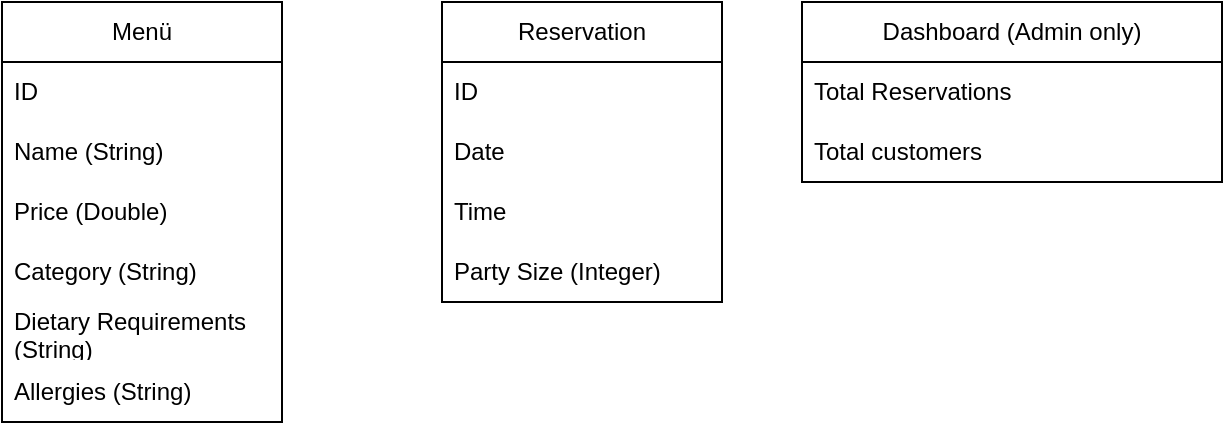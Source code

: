 <mxfile version="27.1.4">
  <diagram name="Seite-1" id="dNhwk4EgpiEUUm_5k74J">
    <mxGraphModel dx="1025" dy="481" grid="1" gridSize="10" guides="1" tooltips="1" connect="1" arrows="1" fold="1" page="1" pageScale="1" pageWidth="827" pageHeight="1169" math="0" shadow="0">
      <root>
        <mxCell id="0" />
        <mxCell id="1" parent="0" />
        <mxCell id="b-uZ1-6jpILjoQm_Em3R-1" value="Menü" style="swimlane;fontStyle=0;childLayout=stackLayout;horizontal=1;startSize=30;horizontalStack=0;resizeParent=1;resizeParentMax=0;resizeLast=0;collapsible=1;marginBottom=0;whiteSpace=wrap;html=1;" vertex="1" parent="1">
          <mxGeometry x="360" y="280" width="140" height="210" as="geometry">
            <mxRectangle x="-610" y="120" width="100" height="30" as="alternateBounds" />
          </mxGeometry>
        </mxCell>
        <mxCell id="b-uZ1-6jpILjoQm_Em3R-2" value="ID" style="text;strokeColor=none;fillColor=none;align=left;verticalAlign=middle;spacingLeft=4;spacingRight=4;overflow=hidden;points=[[0,0.5],[1,0.5]];portConstraint=eastwest;rotatable=0;whiteSpace=wrap;html=1;" vertex="1" parent="b-uZ1-6jpILjoQm_Em3R-1">
          <mxGeometry y="30" width="140" height="30" as="geometry" />
        </mxCell>
        <mxCell id="b-uZ1-6jpILjoQm_Em3R-3" value="Name (String)" style="text;strokeColor=none;fillColor=none;align=left;verticalAlign=middle;spacingLeft=4;spacingRight=4;overflow=hidden;points=[[0,0.5],[1,0.5]];portConstraint=eastwest;rotatable=0;whiteSpace=wrap;html=1;" vertex="1" parent="b-uZ1-6jpILjoQm_Em3R-1">
          <mxGeometry y="60" width="140" height="30" as="geometry" />
        </mxCell>
        <mxCell id="b-uZ1-6jpILjoQm_Em3R-4" value="Price (Double)" style="text;strokeColor=none;fillColor=none;align=left;verticalAlign=middle;spacingLeft=4;spacingRight=4;overflow=hidden;points=[[0,0.5],[1,0.5]];portConstraint=eastwest;rotatable=0;whiteSpace=wrap;html=1;" vertex="1" parent="b-uZ1-6jpILjoQm_Em3R-1">
          <mxGeometry y="90" width="140" height="30" as="geometry" />
        </mxCell>
        <mxCell id="b-uZ1-6jpILjoQm_Em3R-5" value="Category (String)" style="text;strokeColor=none;fillColor=none;align=left;verticalAlign=middle;spacingLeft=4;spacingRight=4;overflow=hidden;points=[[0,0.5],[1,0.5]];portConstraint=eastwest;rotatable=0;whiteSpace=wrap;html=1;" vertex="1" parent="b-uZ1-6jpILjoQm_Em3R-1">
          <mxGeometry y="120" width="140" height="30" as="geometry" />
        </mxCell>
        <mxCell id="b-uZ1-6jpILjoQm_Em3R-6" value="Dietary Requirements (String)" style="text;strokeColor=none;fillColor=none;align=left;verticalAlign=middle;spacingLeft=4;spacingRight=4;overflow=hidden;points=[[0,0.5],[1,0.5]];portConstraint=eastwest;rotatable=0;whiteSpace=wrap;html=1;" vertex="1" parent="b-uZ1-6jpILjoQm_Em3R-1">
          <mxGeometry y="150" width="140" height="30" as="geometry" />
        </mxCell>
        <mxCell id="b-uZ1-6jpILjoQm_Em3R-7" value="Allergies (String)" style="text;strokeColor=none;fillColor=none;align=left;verticalAlign=middle;spacingLeft=4;spacingRight=4;overflow=hidden;points=[[0,0.5],[1,0.5]];portConstraint=eastwest;rotatable=0;whiteSpace=wrap;html=1;" vertex="1" parent="b-uZ1-6jpILjoQm_Em3R-1">
          <mxGeometry y="180" width="140" height="30" as="geometry" />
        </mxCell>
        <mxCell id="b-uZ1-6jpILjoQm_Em3R-8" value="Reservation" style="swimlane;fontStyle=0;childLayout=stackLayout;horizontal=1;startSize=30;horizontalStack=0;resizeParent=1;resizeParentMax=0;resizeLast=0;collapsible=1;marginBottom=0;whiteSpace=wrap;html=1;" vertex="1" parent="1">
          <mxGeometry x="580" y="280" width="140" height="150" as="geometry">
            <mxRectangle x="-610" y="120" width="100" height="30" as="alternateBounds" />
          </mxGeometry>
        </mxCell>
        <mxCell id="b-uZ1-6jpILjoQm_Em3R-9" value="ID" style="text;strokeColor=none;fillColor=none;align=left;verticalAlign=middle;spacingLeft=4;spacingRight=4;overflow=hidden;points=[[0,0.5],[1,0.5]];portConstraint=eastwest;rotatable=0;whiteSpace=wrap;html=1;" vertex="1" parent="b-uZ1-6jpILjoQm_Em3R-8">
          <mxGeometry y="30" width="140" height="30" as="geometry" />
        </mxCell>
        <mxCell id="b-uZ1-6jpILjoQm_Em3R-10" value="Date" style="text;strokeColor=none;fillColor=none;align=left;verticalAlign=middle;spacingLeft=4;spacingRight=4;overflow=hidden;points=[[0,0.5],[1,0.5]];portConstraint=eastwest;rotatable=0;whiteSpace=wrap;html=1;" vertex="1" parent="b-uZ1-6jpILjoQm_Em3R-8">
          <mxGeometry y="60" width="140" height="30" as="geometry" />
        </mxCell>
        <mxCell id="b-uZ1-6jpILjoQm_Em3R-11" value="Time" style="text;strokeColor=none;fillColor=none;align=left;verticalAlign=middle;spacingLeft=4;spacingRight=4;overflow=hidden;points=[[0,0.5],[1,0.5]];portConstraint=eastwest;rotatable=0;whiteSpace=wrap;html=1;" vertex="1" parent="b-uZ1-6jpILjoQm_Em3R-8">
          <mxGeometry y="90" width="140" height="30" as="geometry" />
        </mxCell>
        <mxCell id="b-uZ1-6jpILjoQm_Em3R-12" value="Party Size (Integer)" style="text;strokeColor=none;fillColor=none;align=left;verticalAlign=middle;spacingLeft=4;spacingRight=4;overflow=hidden;points=[[0,0.5],[1,0.5]];portConstraint=eastwest;rotatable=0;whiteSpace=wrap;html=1;" vertex="1" parent="b-uZ1-6jpILjoQm_Em3R-8">
          <mxGeometry y="120" width="140" height="30" as="geometry" />
        </mxCell>
        <mxCell id="b-uZ1-6jpILjoQm_Em3R-13" value="Dashboard (Admin only)" style="swimlane;fontStyle=0;childLayout=stackLayout;horizontal=1;startSize=30;horizontalStack=0;resizeParent=1;resizeParentMax=0;resizeLast=0;collapsible=1;marginBottom=0;whiteSpace=wrap;html=1;" vertex="1" parent="1">
          <mxGeometry x="760" y="280" width="210" height="90" as="geometry" />
        </mxCell>
        <mxCell id="b-uZ1-6jpILjoQm_Em3R-14" value="Total Reservations" style="text;strokeColor=none;fillColor=none;align=left;verticalAlign=middle;spacingLeft=4;spacingRight=4;overflow=hidden;points=[[0,0.5],[1,0.5]];portConstraint=eastwest;rotatable=0;whiteSpace=wrap;html=1;" vertex="1" parent="b-uZ1-6jpILjoQm_Em3R-13">
          <mxGeometry y="30" width="210" height="30" as="geometry" />
        </mxCell>
        <mxCell id="b-uZ1-6jpILjoQm_Em3R-15" value="Total customers&amp;nbsp;" style="text;strokeColor=none;fillColor=none;align=left;verticalAlign=middle;spacingLeft=4;spacingRight=4;overflow=hidden;points=[[0,0.5],[1,0.5]];portConstraint=eastwest;rotatable=0;whiteSpace=wrap;html=1;" vertex="1" parent="b-uZ1-6jpILjoQm_Em3R-13">
          <mxGeometry y="60" width="210" height="30" as="geometry" />
        </mxCell>
      </root>
    </mxGraphModel>
  </diagram>
</mxfile>
